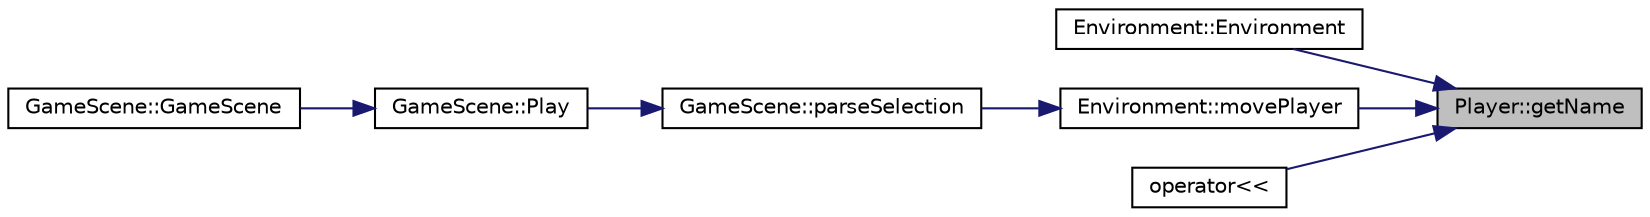 digraph "Player::getName"
{
 // LATEX_PDF_SIZE
  edge [fontname="Helvetica",fontsize="10",labelfontname="Helvetica",labelfontsize="10"];
  node [fontname="Helvetica",fontsize="10",shape=record];
  rankdir="RL";
  Node1 [label="Player::getName",height=0.2,width=0.4,color="black", fillcolor="grey75", style="filled", fontcolor="black",tooltip=" "];
  Node1 -> Node2 [dir="back",color="midnightblue",fontsize="10",style="solid",fontname="Helvetica"];
  Node2 [label="Environment::Environment",height=0.2,width=0.4,color="black", fillcolor="white", style="filled",URL="$class_environment.html#a50308e9c5318325dcb45275f964bea29",tooltip=" "];
  Node1 -> Node3 [dir="back",color="midnightblue",fontsize="10",style="solid",fontname="Helvetica"];
  Node3 [label="Environment::movePlayer",height=0.2,width=0.4,color="black", fillcolor="white", style="filled",URL="$class_environment.html#a0745879e14db9668b68b7d7e96f30596",tooltip=" "];
  Node3 -> Node4 [dir="back",color="midnightblue",fontsize="10",style="solid",fontname="Helvetica"];
  Node4 [label="GameScene::parseSelection",height=0.2,width=0.4,color="black", fillcolor="white", style="filled",URL="$class_game_scene.html#aa78f7f563f8faa2e7e77de0f89cce05a",tooltip=" "];
  Node4 -> Node5 [dir="back",color="midnightblue",fontsize="10",style="solid",fontname="Helvetica"];
  Node5 [label="GameScene::Play",height=0.2,width=0.4,color="black", fillcolor="white", style="filled",URL="$class_game_scene.html#aa686e382acd281b9880377323fb283ac",tooltip=" "];
  Node5 -> Node6 [dir="back",color="midnightblue",fontsize="10",style="solid",fontname="Helvetica"];
  Node6 [label="GameScene::GameScene",height=0.2,width=0.4,color="black", fillcolor="white", style="filled",URL="$class_game_scene.html#ac53cc300c8896048c0e21c67e49681b9",tooltip=" "];
  Node1 -> Node7 [dir="back",color="midnightblue",fontsize="10",style="solid",fontname="Helvetica"];
  Node7 [label="operator\<\<",height=0.2,width=0.4,color="black", fillcolor="white", style="filled",URL="$main_8cpp.html#aa8d70f9879a090bf367878f23d1ec44b",tooltip=" "];
}
